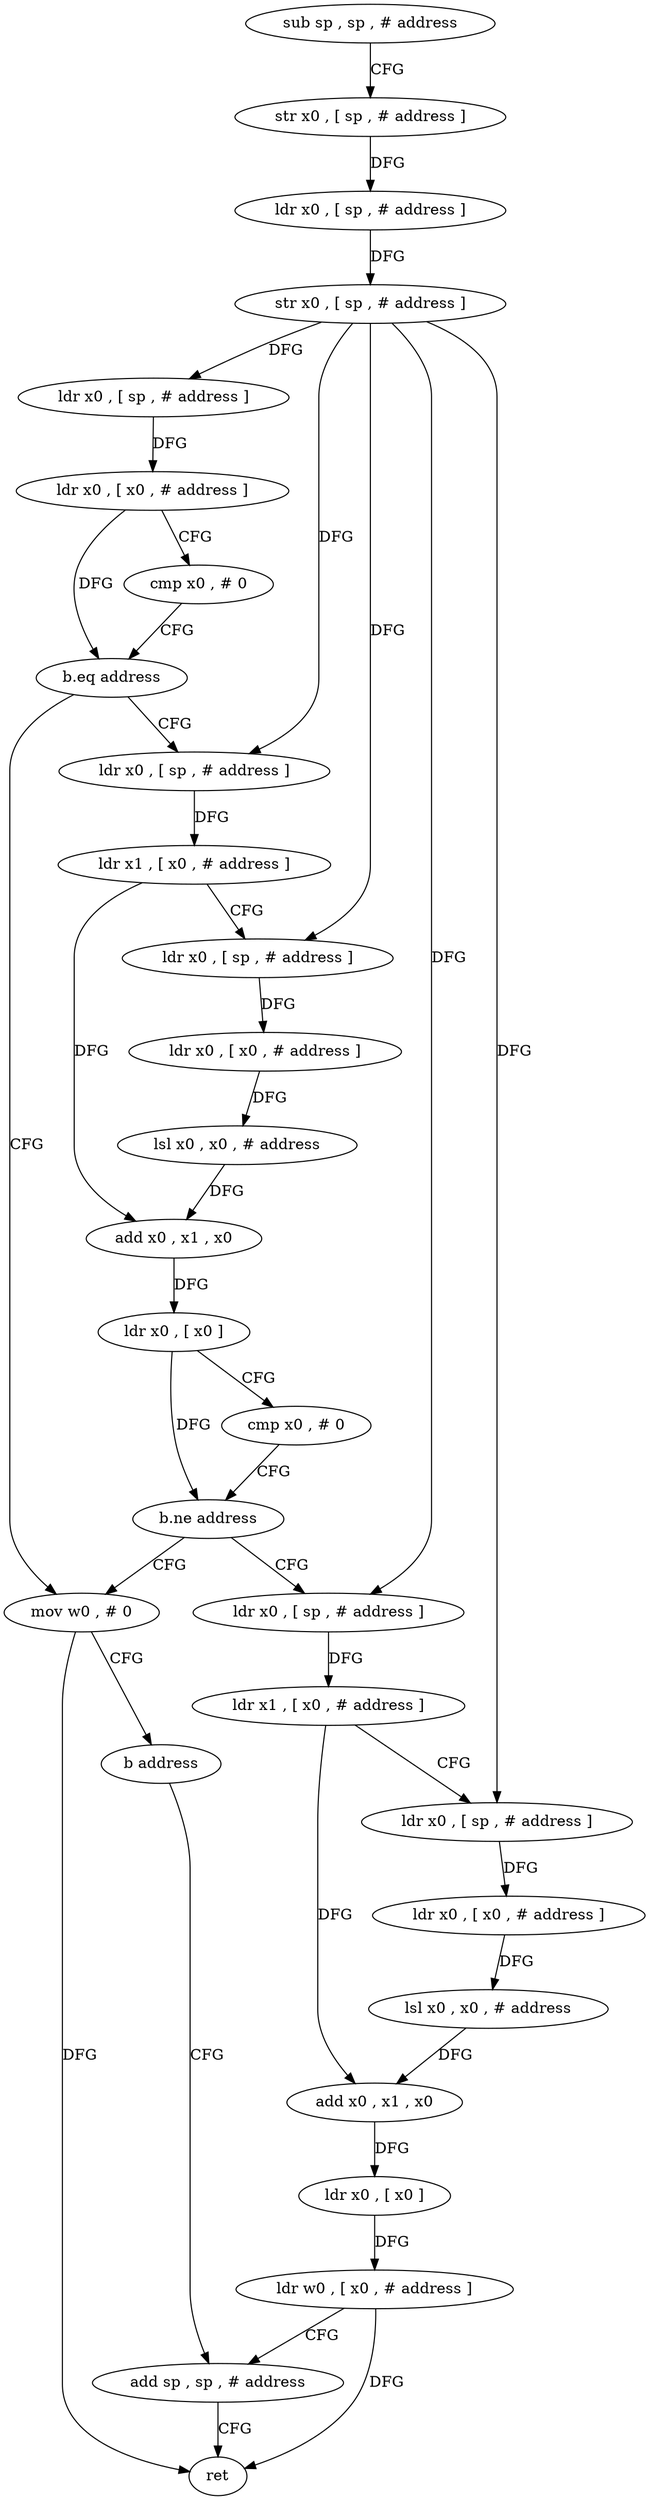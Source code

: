 digraph "func" {
"150692" [label = "sub sp , sp , # address" ]
"150696" [label = "str x0 , [ sp , # address ]" ]
"150700" [label = "ldr x0 , [ sp , # address ]" ]
"150704" [label = "str x0 , [ sp , # address ]" ]
"150708" [label = "ldr x0 , [ sp , # address ]" ]
"150712" [label = "ldr x0 , [ x0 , # address ]" ]
"150716" [label = "cmp x0 , # 0" ]
"150720" [label = "b.eq address" ]
"150760" [label = "mov w0 , # 0" ]
"150724" [label = "ldr x0 , [ sp , # address ]" ]
"150764" [label = "b address" ]
"150800" [label = "add sp , sp , # address" ]
"150728" [label = "ldr x1 , [ x0 , # address ]" ]
"150732" [label = "ldr x0 , [ sp , # address ]" ]
"150736" [label = "ldr x0 , [ x0 , # address ]" ]
"150740" [label = "lsl x0 , x0 , # address" ]
"150744" [label = "add x0 , x1 , x0" ]
"150748" [label = "ldr x0 , [ x0 ]" ]
"150752" [label = "cmp x0 , # 0" ]
"150756" [label = "b.ne address" ]
"150768" [label = "ldr x0 , [ sp , # address ]" ]
"150804" [label = "ret" ]
"150772" [label = "ldr x1 , [ x0 , # address ]" ]
"150776" [label = "ldr x0 , [ sp , # address ]" ]
"150780" [label = "ldr x0 , [ x0 , # address ]" ]
"150784" [label = "lsl x0 , x0 , # address" ]
"150788" [label = "add x0 , x1 , x0" ]
"150792" [label = "ldr x0 , [ x0 ]" ]
"150796" [label = "ldr w0 , [ x0 , # address ]" ]
"150692" -> "150696" [ label = "CFG" ]
"150696" -> "150700" [ label = "DFG" ]
"150700" -> "150704" [ label = "DFG" ]
"150704" -> "150708" [ label = "DFG" ]
"150704" -> "150724" [ label = "DFG" ]
"150704" -> "150732" [ label = "DFG" ]
"150704" -> "150768" [ label = "DFG" ]
"150704" -> "150776" [ label = "DFG" ]
"150708" -> "150712" [ label = "DFG" ]
"150712" -> "150716" [ label = "CFG" ]
"150712" -> "150720" [ label = "DFG" ]
"150716" -> "150720" [ label = "CFG" ]
"150720" -> "150760" [ label = "CFG" ]
"150720" -> "150724" [ label = "CFG" ]
"150760" -> "150764" [ label = "CFG" ]
"150760" -> "150804" [ label = "DFG" ]
"150724" -> "150728" [ label = "DFG" ]
"150764" -> "150800" [ label = "CFG" ]
"150800" -> "150804" [ label = "CFG" ]
"150728" -> "150732" [ label = "CFG" ]
"150728" -> "150744" [ label = "DFG" ]
"150732" -> "150736" [ label = "DFG" ]
"150736" -> "150740" [ label = "DFG" ]
"150740" -> "150744" [ label = "DFG" ]
"150744" -> "150748" [ label = "DFG" ]
"150748" -> "150752" [ label = "CFG" ]
"150748" -> "150756" [ label = "DFG" ]
"150752" -> "150756" [ label = "CFG" ]
"150756" -> "150768" [ label = "CFG" ]
"150756" -> "150760" [ label = "CFG" ]
"150768" -> "150772" [ label = "DFG" ]
"150772" -> "150776" [ label = "CFG" ]
"150772" -> "150788" [ label = "DFG" ]
"150776" -> "150780" [ label = "DFG" ]
"150780" -> "150784" [ label = "DFG" ]
"150784" -> "150788" [ label = "DFG" ]
"150788" -> "150792" [ label = "DFG" ]
"150792" -> "150796" [ label = "DFG" ]
"150796" -> "150800" [ label = "CFG" ]
"150796" -> "150804" [ label = "DFG" ]
}
